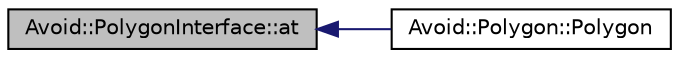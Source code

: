 digraph "Avoid::PolygonInterface::at"
{
  edge [fontname="Helvetica",fontsize="10",labelfontname="Helvetica",labelfontsize="10"];
  node [fontname="Helvetica",fontsize="10",shape=record];
  rankdir="LR";
  Node1 [label="Avoid::PolygonInterface::at",height=0.2,width=0.4,color="black", fillcolor="grey75", style="filled", fontcolor="black"];
  Node1 -> Node2 [dir="back",color="midnightblue",fontsize="10",style="solid",fontname="Helvetica"];
  Node2 [label="Avoid::Polygon::Polygon",height=0.2,width=0.4,color="black", fillcolor="white", style="filled",URL="$classAvoid_1_1Polygon.html#a73f9d5bd92622bd8db898246b0c2e194",tooltip="Constructs a new polygon from an existing Polygon. "];
}
